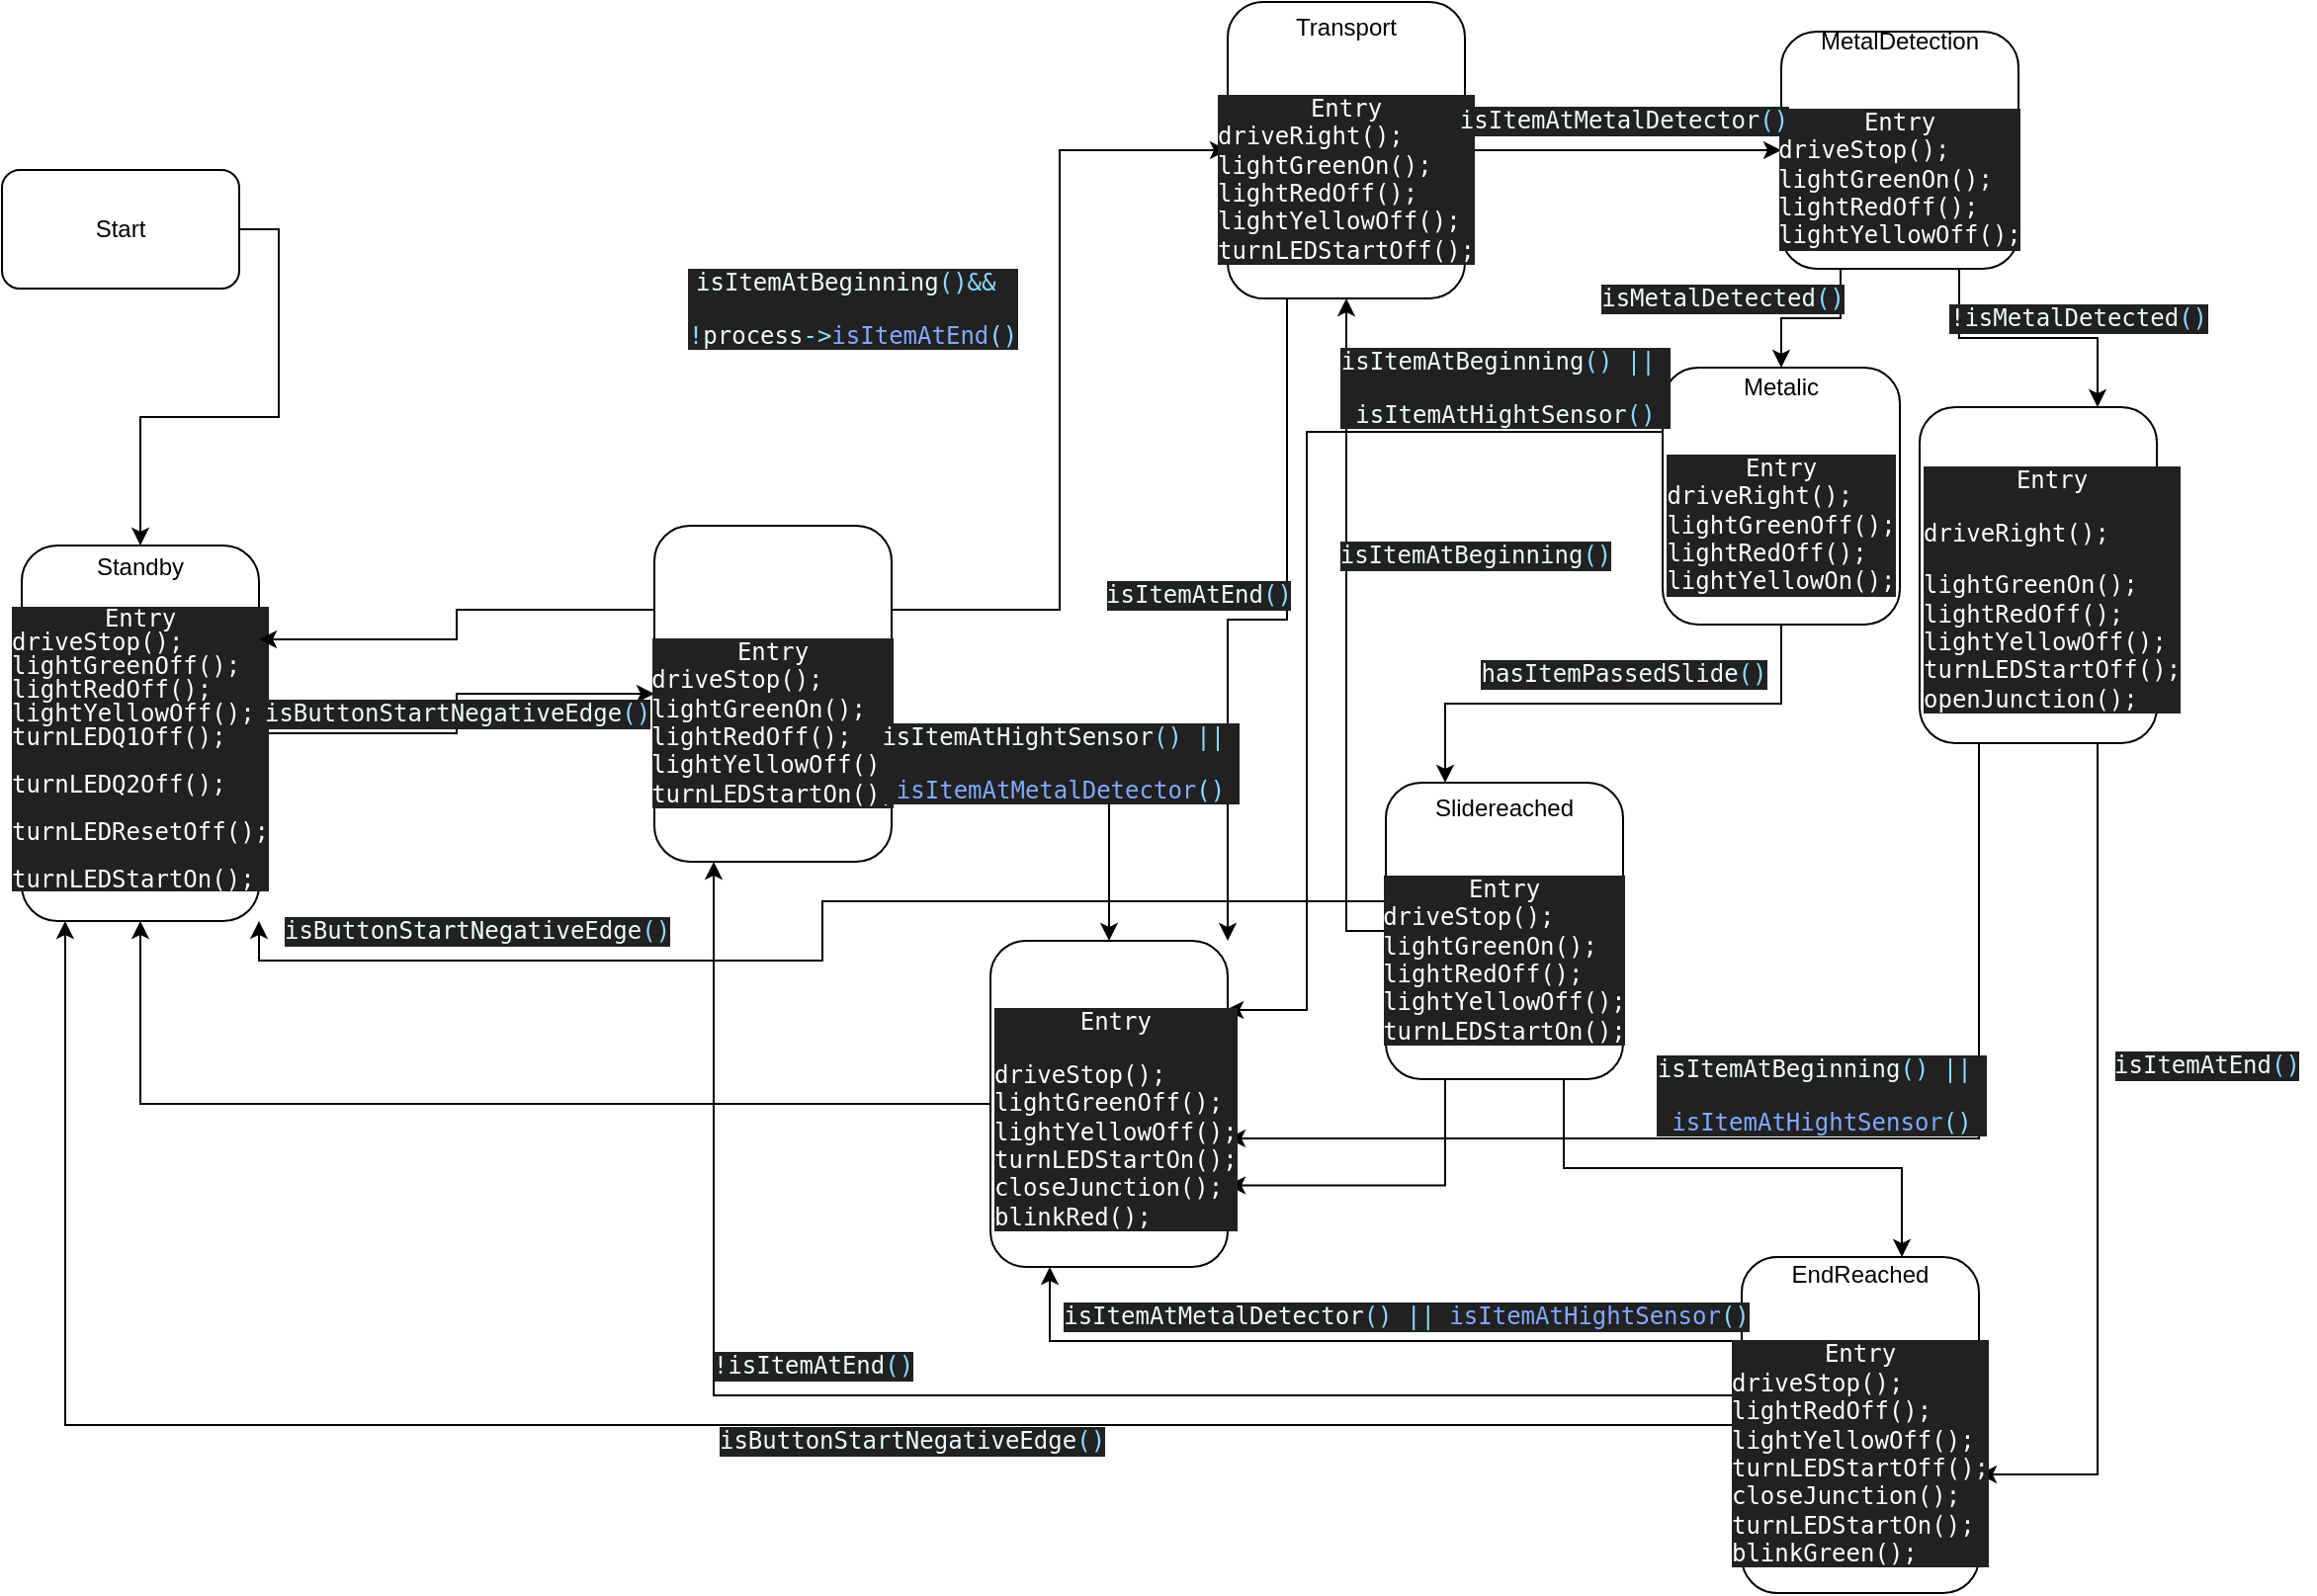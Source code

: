 <mxfile version="21.3.2" type="github">
  <diagram name="Page-1" id="2YBvvXClWsGukQMizWep">
    <mxGraphModel dx="2229" dy="1856" grid="1" gridSize="10" guides="1" tooltips="1" connect="1" arrows="1" fold="1" page="1" pageScale="1" pageWidth="850" pageHeight="1100" math="0" shadow="0">
      <root>
        <mxCell id="0" />
        <mxCell id="1" parent="0" />
        <mxCell id="AulaQyxspUyqoasIDafI-24" style="edgeStyle=orthogonalEdgeStyle;rounded=0;orthogonalLoop=1;jettySize=auto;html=1;exitX=1;exitY=0.5;exitDx=0;exitDy=0;" edge="1" parent="1" source="AulaQyxspUyqoasIDafI-11" target="AulaQyxspUyqoasIDafI-12">
          <mxGeometry relative="1" as="geometry" />
        </mxCell>
        <mxCell id="AulaQyxspUyqoasIDafI-11" value="Start" style="rounded=1;whiteSpace=wrap;html=1;" vertex="1" parent="1">
          <mxGeometry x="-180" y="60" width="120" height="60" as="geometry" />
        </mxCell>
        <mxCell id="AulaQyxspUyqoasIDafI-25" style="edgeStyle=orthogonalEdgeStyle;rounded=0;orthogonalLoop=1;jettySize=auto;html=1;exitX=1;exitY=0.5;exitDx=0;exitDy=0;" edge="1" parent="1" source="AulaQyxspUyqoasIDafI-12" target="AulaQyxspUyqoasIDafI-13">
          <mxGeometry relative="1" as="geometry" />
        </mxCell>
        <mxCell id="AulaQyxspUyqoasIDafI-12" value="Standby&lt;br&gt;&lt;div style=&quot;background-color: rgb(33, 33, 33); font-family: &amp;quot;JetBrains Mono&amp;quot;, monospace; font-size: 9pt; line-height: 100%;&quot;&gt;&lt;pre style=&quot;line-height: 100%;&quot;&gt;&lt;div style=&quot;line-height: 100%;&quot;&gt;&lt;span style=&quot;color: rgb(255, 255, 255); font-family: &amp;quot;JetBrains Mono&amp;quot;, monospace; font-size: 9pt; white-space: normal;&quot;&gt;Entry&lt;br&gt;&lt;/span&gt;&lt;/div&gt;&lt;div style=&quot;text-align: left; line-height: 100%;&quot;&gt;&lt;span style=&quot;color: rgb(255, 255, 255); font-family: &amp;quot;JetBrains Mono&amp;quot;, monospace; font-size: 9pt; white-space: normal;&quot;&gt;driveStop&lt;/span&gt;&lt;span style=&quot;color: rgb(255, 255, 255); font-family: &amp;quot;JetBrains Mono&amp;quot;, monospace; font-size: 9pt; white-space: normal;&quot;&gt;();&lt;/span&gt;&lt;/div&gt;&lt;font color=&quot;#ffffff&quot;&gt;&lt;div style=&quot;text-align: left; line-height: 100%;&quot;&gt;&lt;span style=&quot;font-family: &amp;quot;JetBrains Mono&amp;quot;, monospace; font-size: 9pt; white-space: normal;&quot;&gt;lightGreenOff&lt;/span&gt;&lt;span style=&quot;font-family: &amp;quot;JetBrains Mono&amp;quot;, monospace; font-size: 9pt; white-space: normal;&quot;&gt;();&lt;/span&gt;&lt;/div&gt;&lt;div style=&quot;text-align: left; line-height: 100%;&quot;&gt;&lt;span style=&quot;font-family: &amp;quot;JetBrains Mono&amp;quot;, monospace; font-size: 9pt; white-space: normal;&quot;&gt;lightRedOff&lt;/span&gt;&lt;span style=&quot;font-family: &amp;quot;JetBrains Mono&amp;quot;, monospace; font-size: 9pt; white-space: normal;&quot;&gt;();&lt;/span&gt;&lt;/div&gt;&lt;div style=&quot;text-align: left; line-height: 100%;&quot;&gt;&lt;span style=&quot;font-family: &amp;quot;JetBrains Mono&amp;quot;, monospace; font-size: 9pt; white-space: normal;&quot;&gt;lightYellowOff&lt;/span&gt;&lt;span style=&quot;font-family: &amp;quot;JetBrains Mono&amp;quot;, monospace; font-size: 9pt; white-space: normal;&quot;&gt;();&lt;/span&gt;&lt;/div&gt;&lt;div style=&quot;text-align: left; line-height: 100%;&quot;&gt;&lt;span style=&quot;font-family: &amp;quot;JetBrains Mono&amp;quot;, monospace; font-size: 9pt; white-space: normal;&quot;&gt;turnLEDQ1Off&lt;/span&gt;&lt;span style=&quot;font-family: &amp;quot;JetBrains Mono&amp;quot;, monospace; font-size: 9pt; white-space: normal;&quot;&gt;();&lt;/span&gt;&lt;/div&gt;&lt;/font&gt;&lt;/pre&gt;&lt;pre style=&quot;text-align: left; line-height: 100%;&quot;&gt;&lt;font color=&quot;#ffffff&quot;&gt;turnLEDQ2Off&lt;span style=&quot;font-size: 9pt; font-family: &amp;quot;JetBrains Mono&amp;quot;, monospace; white-space: normal;&quot;&gt;();&lt;/span&gt;&lt;/font&gt;&lt;/pre&gt;&lt;pre style=&quot;text-align: left; line-height: 100%;&quot;&gt;&lt;font color=&quot;#ffffff&quot;&gt;turnLEDResetOff&lt;span style=&quot;font-family: &amp;quot;JetBrains Mono&amp;quot;, monospace; font-size: 9pt; white-space: normal;&quot;&gt;();&lt;/span&gt;&lt;/font&gt;&lt;/pre&gt;&lt;pre style=&quot;text-align: left; line-height: 100%;&quot;&gt;&lt;font color=&quot;#ffffff&quot;&gt;turnLEDStartOn&lt;span style=&quot;font-family: &amp;quot;JetBrains Mono&amp;quot;, monospace; font-size: 9pt; white-space: normal;&quot;&gt;();&lt;/span&gt;&lt;/font&gt;&lt;/pre&gt;&lt;/div&gt;" style="rounded=1;whiteSpace=wrap;html=1;" vertex="1" parent="1">
          <mxGeometry x="-170" y="250" width="120" height="190" as="geometry" />
        </mxCell>
        <mxCell id="AulaQyxspUyqoasIDafI-43" style="edgeStyle=orthogonalEdgeStyle;rounded=0;orthogonalLoop=1;jettySize=auto;html=1;exitX=0;exitY=0.25;exitDx=0;exitDy=0;entryX=1;entryY=0.25;entryDx=0;entryDy=0;" edge="1" parent="1" source="AulaQyxspUyqoasIDafI-13" target="AulaQyxspUyqoasIDafI-12">
          <mxGeometry relative="1" as="geometry" />
        </mxCell>
        <mxCell id="AulaQyxspUyqoasIDafI-45" style="edgeStyle=orthogonalEdgeStyle;rounded=0;orthogonalLoop=1;jettySize=auto;html=1;exitX=1;exitY=0.75;exitDx=0;exitDy=0;entryX=0.5;entryY=0;entryDx=0;entryDy=0;" edge="1" parent="1" source="AulaQyxspUyqoasIDafI-13" target="AulaQyxspUyqoasIDafI-19">
          <mxGeometry relative="1" as="geometry" />
        </mxCell>
        <mxCell id="AulaQyxspUyqoasIDafI-47" style="edgeStyle=orthogonalEdgeStyle;rounded=0;orthogonalLoop=1;jettySize=auto;html=1;exitX=1;exitY=0.25;exitDx=0;exitDy=0;entryX=0;entryY=0.5;entryDx=0;entryDy=0;" edge="1" parent="1" source="AulaQyxspUyqoasIDafI-13" target="AulaQyxspUyqoasIDafI-14">
          <mxGeometry relative="1" as="geometry" />
        </mxCell>
        <mxCell id="AulaQyxspUyqoasIDafI-13" value="&lt;font color=&quot;#ffffff&quot;&gt;Ready&lt;br&gt;&lt;br&gt;&lt;/font&gt;&lt;div style=&quot;background-color: rgb(33, 33, 33); font-family: &amp;quot;JetBrains Mono&amp;quot;, monospace; font-size: 9pt;&quot;&gt;&lt;pre style=&quot;&quot;&gt;&lt;div style=&quot;&quot;&gt;&lt;span style=&quot;color: rgb(255, 255, 255); font-family: &amp;quot;JetBrains Mono&amp;quot;, monospace; font-size: 9pt; white-space: normal;&quot;&gt;Entry&lt;br&gt;&lt;/span&gt;&lt;/div&gt;&lt;div style=&quot;text-align: left;&quot;&gt;&lt;span style=&quot;color: rgb(255, 255, 255); font-family: &amp;quot;JetBrains Mono&amp;quot;, monospace; font-size: 9pt; white-space: normal;&quot;&gt;driveStop&lt;/span&gt;&lt;span style=&quot;color: rgb(255, 255, 255); font-family: &amp;quot;JetBrains Mono&amp;quot;, monospace; font-size: 9pt; white-space: normal;&quot;&gt;();&lt;/span&gt;&lt;/div&gt;&lt;font color=&quot;#ffffff&quot;&gt;&lt;div style=&quot;text-align: left;&quot;&gt;&lt;span style=&quot;font-family: &amp;quot;JetBrains Mono&amp;quot;, monospace; font-size: 9pt; white-space: normal;&quot;&gt;lightGreenOn&lt;/span&gt;&lt;span style=&quot;font-family: &amp;quot;JetBrains Mono&amp;quot;, monospace; font-size: 9pt; white-space: normal;&quot;&gt;();&lt;/span&gt;&lt;/div&gt;&lt;div style=&quot;text-align: left;&quot;&gt;&lt;span style=&quot;font-family: &amp;quot;JetBrains Mono&amp;quot;, monospace; font-size: 9pt; white-space: normal;&quot;&gt;lightRedOff&lt;/span&gt;&lt;span style=&quot;font-family: &amp;quot;JetBrains Mono&amp;quot;, monospace; font-size: 9pt; white-space: normal;&quot;&gt;();&lt;/span&gt;&lt;/div&gt;&lt;div style=&quot;text-align: left;&quot;&gt;&lt;span style=&quot;font-family: &amp;quot;JetBrains Mono&amp;quot;, monospace; font-size: 9pt; white-space: normal;&quot;&gt;lightYellowOff&lt;/span&gt;&lt;span style=&quot;font-family: &amp;quot;JetBrains Mono&amp;quot;, monospace; font-size: 9pt; white-space: normal;&quot;&gt;();&lt;/span&gt;&lt;/div&gt;&lt;div style=&quot;text-align: left;&quot;&gt;&lt;span style=&quot;font-family: &amp;quot;JetBrains Mono&amp;quot;, monospace; font-size: 9pt; white-space: normal;&quot;&gt;turnLEDStartOn&lt;/span&gt;&lt;span style=&quot;font-family: &amp;quot;JetBrains Mono&amp;quot;, monospace; font-size: 9pt; white-space: normal;&quot;&gt;();&lt;/span&gt;&lt;/div&gt;&lt;/font&gt;&lt;/pre&gt;&lt;/div&gt;" style="rounded=1;whiteSpace=wrap;html=1;" vertex="1" parent="1">
          <mxGeometry x="150" y="240" width="120" height="170" as="geometry" />
        </mxCell>
        <mxCell id="AulaQyxspUyqoasIDafI-27" style="edgeStyle=orthogonalEdgeStyle;rounded=0;orthogonalLoop=1;jettySize=auto;html=1;exitX=1;exitY=0.5;exitDx=0;exitDy=0;entryX=0;entryY=0.5;entryDx=0;entryDy=0;" edge="1" parent="1" source="AulaQyxspUyqoasIDafI-14" target="AulaQyxspUyqoasIDafI-15">
          <mxGeometry relative="1" as="geometry" />
        </mxCell>
        <mxCell id="AulaQyxspUyqoasIDafI-49" style="edgeStyle=orthogonalEdgeStyle;rounded=0;orthogonalLoop=1;jettySize=auto;html=1;exitX=0.25;exitY=1;exitDx=0;exitDy=0;entryX=1;entryY=0;entryDx=0;entryDy=0;" edge="1" parent="1" source="AulaQyxspUyqoasIDafI-14" target="AulaQyxspUyqoasIDafI-19">
          <mxGeometry relative="1" as="geometry" />
        </mxCell>
        <mxCell id="AulaQyxspUyqoasIDafI-14" value="Transport&lt;br&gt;&lt;br&gt;&lt;div style=&quot;background-color: rgb(33, 33, 33); font-family: &amp;quot;JetBrains Mono&amp;quot;, monospace; font-size: 9pt;&quot;&gt;&lt;pre style=&quot;&quot;&gt;&lt;div style=&quot;&quot;&gt;&lt;font color=&quot;#ffffff&quot;&gt;&lt;span style=&quot;font-family: &amp;quot;JetBrains Mono&amp;quot;, monospace; font-size: 9pt; white-space: normal;&quot;&gt;Entry&lt;br&gt;&lt;/span&gt;&lt;/font&gt;&lt;/div&gt;&lt;div style=&quot;text-align: left;&quot;&gt;&lt;font color=&quot;#ffffff&quot;&gt;&lt;span style=&quot;font-family: &amp;quot;JetBrains Mono&amp;quot;, monospace; font-size: 9pt; white-space: normal;&quot;&gt;driveRight&lt;/span&gt;&lt;span style=&quot;font-family: &amp;quot;JetBrains Mono&amp;quot;, monospace; font-size: 9pt; white-space: normal;&quot;&gt;();&lt;/span&gt;&lt;/font&gt;&lt;/div&gt;&lt;div style=&quot;text-align: left;&quot;&gt;&lt;font color=&quot;#ffffff&quot;&gt;&lt;span style=&quot;font-family: &amp;quot;JetBrains Mono&amp;quot;, monospace; font-size: 9pt; white-space: normal;&quot;&gt;lightGreenOn&lt;/span&gt;&lt;span style=&quot;font-family: &amp;quot;JetBrains Mono&amp;quot;, monospace; font-size: 9pt; white-space: normal;&quot;&gt;();&lt;/span&gt;&lt;/font&gt;&lt;/div&gt;&lt;div style=&quot;text-align: left;&quot;&gt;&lt;font color=&quot;#ffffff&quot;&gt;&lt;span style=&quot;font-family: &amp;quot;JetBrains Mono&amp;quot;, monospace; font-size: 9pt; white-space: normal;&quot;&gt;lightRedOff&lt;/span&gt;&lt;span style=&quot;font-family: &amp;quot;JetBrains Mono&amp;quot;, monospace; font-size: 9pt; white-space: normal;&quot;&gt;();&lt;/span&gt;&lt;/font&gt;&lt;/div&gt;&lt;div style=&quot;text-align: left;&quot;&gt;&lt;font color=&quot;#ffffff&quot;&gt;&lt;span style=&quot;font-family: &amp;quot;JetBrains Mono&amp;quot;, monospace; font-size: 9pt; white-space: normal;&quot;&gt;lightYellowOff&lt;/span&gt;&lt;span style=&quot;font-family: &amp;quot;JetBrains Mono&amp;quot;, monospace; font-size: 9pt; white-space: normal;&quot;&gt;();&lt;/span&gt;&lt;/font&gt;&lt;/div&gt;&lt;div style=&quot;text-align: left;&quot;&gt;&lt;font color=&quot;#ffffff&quot;&gt;&lt;span style=&quot;font-family: &amp;quot;JetBrains Mono&amp;quot;, monospace; font-size: 9pt; white-space: normal;&quot;&gt;turnLEDStartOff&lt;/span&gt;&lt;span style=&quot;font-family: &amp;quot;JetBrains Mono&amp;quot;, monospace; font-size: 9pt; white-space: normal;&quot;&gt;();&lt;/span&gt;&lt;/font&gt;&lt;/div&gt;&lt;/pre&gt;&lt;/div&gt;" style="rounded=1;whiteSpace=wrap;html=1;" vertex="1" parent="1">
          <mxGeometry x="440" y="-25" width="120" height="150" as="geometry" />
        </mxCell>
        <mxCell id="AulaQyxspUyqoasIDafI-28" style="edgeStyle=orthogonalEdgeStyle;rounded=0;orthogonalLoop=1;jettySize=auto;html=1;exitX=0.25;exitY=1;exitDx=0;exitDy=0;entryX=0.5;entryY=0;entryDx=0;entryDy=0;" edge="1" parent="1" source="AulaQyxspUyqoasIDafI-15" target="AulaQyxspUyqoasIDafI-17">
          <mxGeometry relative="1" as="geometry" />
        </mxCell>
        <mxCell id="AulaQyxspUyqoasIDafI-29" style="edgeStyle=orthogonalEdgeStyle;rounded=0;orthogonalLoop=1;jettySize=auto;html=1;exitX=0.75;exitY=1;exitDx=0;exitDy=0;entryX=0.75;entryY=0;entryDx=0;entryDy=0;" edge="1" parent="1" source="AulaQyxspUyqoasIDafI-15" target="AulaQyxspUyqoasIDafI-16">
          <mxGeometry relative="1" as="geometry" />
        </mxCell>
        <mxCell id="AulaQyxspUyqoasIDafI-15" value="MetalDetection&lt;br&gt;&lt;br&gt;&lt;div style=&quot;background-color: rgb(33, 33, 33); font-family: &amp;quot;JetBrains Mono&amp;quot;, monospace; font-size: 9pt;&quot;&gt;&lt;pre style=&quot;&quot;&gt;&lt;div style=&quot;&quot;&gt;&lt;span style=&quot;color: rgb(255, 255, 255); font-family: &amp;quot;JetBrains Mono&amp;quot;, monospace; font-size: 9pt; white-space: normal;&quot;&gt;Entry&lt;br&gt;&lt;div style=&quot;text-align: left;&quot;&gt;&lt;span style=&quot;font-size: 9pt;&quot;&gt;driveStop&lt;/span&gt;&lt;span style=&quot;font-size: 9pt;&quot;&gt;();&lt;/span&gt;&lt;/div&gt;&lt;/span&gt;&lt;/div&gt;&lt;font color=&quot;#ffffff&quot;&gt;&lt;div style=&quot;text-align: left;&quot;&gt;&lt;span style=&quot;font-family: &amp;quot;JetBrains Mono&amp;quot;, monospace; font-size: 9pt; white-space: normal;&quot;&gt;lightGreenOn&lt;/span&gt;&lt;span style=&quot;font-family: &amp;quot;JetBrains Mono&amp;quot;, monospace; font-size: 9pt; white-space: normal;&quot;&gt;();&lt;/span&gt;&lt;/div&gt;&lt;div style=&quot;text-align: left;&quot;&gt;&lt;span style=&quot;font-family: &amp;quot;JetBrains Mono&amp;quot;, monospace; font-size: 9pt; white-space: normal;&quot;&gt;lightRedOff&lt;/span&gt;&lt;span style=&quot;font-family: &amp;quot;JetBrains Mono&amp;quot;, monospace; font-size: 9pt; white-space: normal;&quot;&gt;();&lt;/span&gt;&lt;/div&gt;&lt;div style=&quot;text-align: left;&quot;&gt;&lt;span style=&quot;font-family: &amp;quot;JetBrains Mono&amp;quot;, monospace; font-size: 9pt; white-space: normal;&quot;&gt;lightYellowOff&lt;/span&gt;&lt;span style=&quot;font-family: &amp;quot;JetBrains Mono&amp;quot;, monospace; font-size: 9pt; white-space: normal;&quot;&gt;();&lt;/span&gt;&lt;/div&gt;&lt;/font&gt;&lt;/pre&gt;&lt;/div&gt;" style="rounded=1;whiteSpace=wrap;html=1;" vertex="1" parent="1">
          <mxGeometry x="720" y="-10" width="120" height="120" as="geometry" />
        </mxCell>
        <mxCell id="AulaQyxspUyqoasIDafI-54" style="edgeStyle=orthogonalEdgeStyle;rounded=0;orthogonalLoop=1;jettySize=auto;html=1;exitX=0.75;exitY=1;exitDx=0;exitDy=0;entryX=1;entryY=0.647;entryDx=0;entryDy=0;entryPerimeter=0;" edge="1" parent="1" source="AulaQyxspUyqoasIDafI-16" target="AulaQyxspUyqoasIDafI-20">
          <mxGeometry relative="1" as="geometry" />
        </mxCell>
        <mxCell id="AulaQyxspUyqoasIDafI-56" style="edgeStyle=orthogonalEdgeStyle;rounded=0;orthogonalLoop=1;jettySize=auto;html=1;exitX=0.25;exitY=1;exitDx=0;exitDy=0;entryX=1;entryY=0.606;entryDx=0;entryDy=0;entryPerimeter=0;" edge="1" parent="1" source="AulaQyxspUyqoasIDafI-16" target="AulaQyxspUyqoasIDafI-19">
          <mxGeometry relative="1" as="geometry" />
        </mxCell>
        <mxCell id="AulaQyxspUyqoasIDafI-16" value="&lt;div style=&quot;text-align: center;&quot;&gt;&lt;span style=&quot;color: rgb(255, 255, 255); background-color: initial;&quot;&gt;NonMetalic&lt;/span&gt;&lt;/div&gt;&lt;div style=&quot;background-color: rgb(33, 33, 33); font-family: &amp;quot;JetBrains Mono&amp;quot;, monospace; font-size: 9pt;&quot;&gt;&lt;pre style=&quot;text-align: center;&quot;&gt;&lt;span style=&quot;color: rgb(255, 255, 255); font-family: &amp;quot;JetBrains Mono&amp;quot;, monospace; font-size: 9pt; white-space: normal;&quot;&gt;Entry&lt;br&gt;&lt;/span&gt;&lt;/pre&gt;&lt;pre style=&quot;&quot;&gt;&lt;span style=&quot;color: rgb(255, 255, 255); font-family: &amp;quot;JetBrains Mono&amp;quot;, monospace; font-size: 9pt; white-space: normal;&quot;&gt;driveRight();&lt;/span&gt;&lt;br&gt;&lt;/pre&gt;&lt;pre style=&quot;&quot;&gt;&lt;font color=&quot;#ffffff&quot;&gt;lightGreenOn();&lt;br&gt;lightRedOff();&lt;br&gt;lightYellowOff();&lt;br&gt;turnLEDStartOff();&lt;br&gt;openJunction();&lt;/font&gt;&lt;/pre&gt;&lt;/div&gt;" style="rounded=1;whiteSpace=wrap;html=1;align=left;" vertex="1" parent="1">
          <mxGeometry x="790" y="180" width="120" height="170" as="geometry" />
        </mxCell>
        <mxCell id="AulaQyxspUyqoasIDafI-30" style="edgeStyle=orthogonalEdgeStyle;rounded=0;orthogonalLoop=1;jettySize=auto;html=1;exitX=0.5;exitY=1;exitDx=0;exitDy=0;entryX=0.25;entryY=0;entryDx=0;entryDy=0;" edge="1" parent="1" source="AulaQyxspUyqoasIDafI-17" target="AulaQyxspUyqoasIDafI-18">
          <mxGeometry relative="1" as="geometry" />
        </mxCell>
        <mxCell id="AulaQyxspUyqoasIDafI-65" style="edgeStyle=orthogonalEdgeStyle;rounded=0;orthogonalLoop=1;jettySize=auto;html=1;exitX=0;exitY=0.25;exitDx=0;exitDy=0;entryX=0.992;entryY=0.212;entryDx=0;entryDy=0;entryPerimeter=0;" edge="1" parent="1" source="AulaQyxspUyqoasIDafI-17" target="AulaQyxspUyqoasIDafI-19">
          <mxGeometry relative="1" as="geometry">
            <Array as="points">
              <mxPoint x="480" y="193" />
              <mxPoint x="480" y="485" />
            </Array>
          </mxGeometry>
        </mxCell>
        <mxCell id="AulaQyxspUyqoasIDafI-17" value="Metalic&lt;br&gt;&lt;br&gt;&lt;div style=&quot;background-color: rgb(33, 33, 33); font-family: &amp;quot;JetBrains Mono&amp;quot;, monospace; font-size: 9pt;&quot;&gt;&lt;pre style=&quot;&quot;&gt;&lt;div style=&quot;&quot;&gt;&lt;font color=&quot;#ffffff&quot;&gt;&lt;font style=&quot;font-family: &amp;quot;JetBrains Mono&amp;quot;, monospace; font-size: 9pt; white-space: normal;&quot;&gt;Entry&lt;br&gt;&lt;div style=&quot;text-align: left;&quot;&gt;&lt;font style=&quot;font-size: 9pt;&quot;&gt;driveRight&lt;/font&gt;&lt;span style=&quot;font-size: 9pt;&quot;&gt;();&lt;/span&gt;&lt;/div&gt;&lt;/font&gt;&lt;/font&gt;&lt;/div&gt;&lt;div style=&quot;text-align: left;&quot;&gt;&lt;font color=&quot;#ffffff&quot;&gt;&lt;font style=&quot;font-family: &amp;quot;JetBrains Mono&amp;quot;, monospace; font-size: 9pt; white-space: normal;&quot;&gt;l&lt;/font&gt;&lt;span style=&quot;font-family: &amp;quot;JetBrains Mono&amp;quot;, monospace; font-size: 9pt; white-space: normal;&quot;&gt;ightGreenOff&lt;/span&gt;&lt;span style=&quot;font-family: &amp;quot;JetBrains Mono&amp;quot;, monospace; font-size: 9pt; white-space: normal;&quot;&gt;();&lt;/span&gt;&lt;/font&gt;&lt;/div&gt;&lt;div style=&quot;text-align: left;&quot;&gt;&lt;font color=&quot;#ffffff&quot;&gt;&lt;span style=&quot;font-family: &amp;quot;JetBrains Mono&amp;quot;, monospace; font-size: 9pt; white-space: normal;&quot;&gt;lightRedOff&lt;/span&gt;&lt;span style=&quot;font-family: &amp;quot;JetBrains Mono&amp;quot;, monospace; font-size: 9pt; white-space: normal;&quot;&gt;();&lt;/span&gt;&lt;/font&gt;&lt;/div&gt;&lt;div style=&quot;text-align: left;&quot;&gt;&lt;font color=&quot;#ffffff&quot;&gt;&lt;span style=&quot;font-family: &amp;quot;JetBrains Mono&amp;quot;, monospace; font-size: 9pt; white-space: normal;&quot;&gt;lightYellowOn&lt;/span&gt;&lt;span style=&quot;font-family: &amp;quot;JetBrains Mono&amp;quot;, monospace; font-size: 9pt; white-space: normal;&quot;&gt;();&lt;/span&gt;&lt;/font&gt;&lt;/div&gt;&lt;/pre&gt;&lt;/div&gt;" style="rounded=1;whiteSpace=wrap;html=1;" vertex="1" parent="1">
          <mxGeometry x="660" y="160" width="120" height="130" as="geometry" />
        </mxCell>
        <mxCell id="AulaQyxspUyqoasIDafI-32" style="edgeStyle=orthogonalEdgeStyle;rounded=0;orthogonalLoop=1;jettySize=auto;html=1;exitX=0;exitY=0.5;exitDx=0;exitDy=0;entryX=0.5;entryY=1;entryDx=0;entryDy=0;" edge="1" parent="1" source="AulaQyxspUyqoasIDafI-18" target="AulaQyxspUyqoasIDafI-14">
          <mxGeometry relative="1" as="geometry" />
        </mxCell>
        <mxCell id="AulaQyxspUyqoasIDafI-35" style="edgeStyle=orthogonalEdgeStyle;rounded=0;orthogonalLoop=1;jettySize=auto;html=1;exitX=0.75;exitY=1;exitDx=0;exitDy=0;entryX=0.675;entryY=0;entryDx=0;entryDy=0;entryPerimeter=0;" edge="1" parent="1" source="AulaQyxspUyqoasIDafI-18" target="AulaQyxspUyqoasIDafI-20">
          <mxGeometry relative="1" as="geometry" />
        </mxCell>
        <mxCell id="AulaQyxspUyqoasIDafI-36" style="edgeStyle=orthogonalEdgeStyle;rounded=0;orthogonalLoop=1;jettySize=auto;html=1;exitX=0.25;exitY=1;exitDx=0;exitDy=0;entryX=1;entryY=0.75;entryDx=0;entryDy=0;" edge="1" parent="1" source="AulaQyxspUyqoasIDafI-18" target="AulaQyxspUyqoasIDafI-19">
          <mxGeometry relative="1" as="geometry" />
        </mxCell>
        <mxCell id="AulaQyxspUyqoasIDafI-67" style="edgeStyle=orthogonalEdgeStyle;rounded=0;orthogonalLoop=1;jettySize=auto;html=1;exitX=0;exitY=0.25;exitDx=0;exitDy=0;entryX=1;entryY=1;entryDx=0;entryDy=0;" edge="1" parent="1" source="AulaQyxspUyqoasIDafI-18" target="AulaQyxspUyqoasIDafI-12">
          <mxGeometry relative="1" as="geometry">
            <Array as="points">
              <mxPoint x="520" y="430" />
              <mxPoint x="235" y="430" />
              <mxPoint x="235" y="460" />
              <mxPoint x="-50" y="460" />
            </Array>
          </mxGeometry>
        </mxCell>
        <mxCell id="AulaQyxspUyqoasIDafI-18" value="Slidereached&lt;br&gt;&lt;br&gt;&lt;div style=&quot;background-color: rgb(33, 33, 33); font-family: &amp;quot;JetBrains Mono&amp;quot;, monospace; font-size: 9pt;&quot;&gt;&lt;pre style=&quot;&quot;&gt;&lt;div style=&quot;&quot;&gt;&lt;span style=&quot;color: rgb(255, 255, 255); font-family: &amp;quot;JetBrains Mono&amp;quot;, monospace; font-size: 9pt; white-space: normal;&quot;&gt;Entry&lt;br&gt;&lt;/span&gt;&lt;/div&gt;&lt;div style=&quot;text-align: left;&quot;&gt;&lt;span style=&quot;color: rgb(255, 255, 255); font-family: &amp;quot;JetBrains Mono&amp;quot;, monospace; font-size: 9pt; white-space: normal;&quot;&gt;driveStop&lt;/span&gt;&lt;span style=&quot;color: rgb(255, 255, 255); font-family: &amp;quot;JetBrains Mono&amp;quot;, monospace; font-size: 9pt; white-space: normal;&quot;&gt;();&lt;/span&gt;&lt;/div&gt;&lt;font color=&quot;#ffffff&quot;&gt;&lt;div style=&quot;text-align: left;&quot;&gt;&lt;span style=&quot;font-family: &amp;quot;JetBrains Mono&amp;quot;, monospace; font-size: 9pt; white-space: normal;&quot;&gt;lightGreenOn&lt;/span&gt;&lt;span style=&quot;font-family: &amp;quot;JetBrains Mono&amp;quot;, monospace; font-size: 9pt; white-space: normal;&quot;&gt;();&lt;/span&gt;&lt;/div&gt;&lt;div style=&quot;text-align: left;&quot;&gt;&lt;span style=&quot;font-family: &amp;quot;JetBrains Mono&amp;quot;, monospace; font-size: 9pt; white-space: normal;&quot;&gt;lightRedOff&lt;/span&gt;&lt;span style=&quot;font-family: &amp;quot;JetBrains Mono&amp;quot;, monospace; font-size: 9pt; white-space: normal;&quot;&gt;();&lt;/span&gt;&lt;/div&gt;&lt;div style=&quot;text-align: left;&quot;&gt;&lt;span style=&quot;font-family: &amp;quot;JetBrains Mono&amp;quot;, monospace; font-size: 9pt; white-space: normal;&quot;&gt;lightYellowOff&lt;/span&gt;&lt;span style=&quot;font-family: &amp;quot;JetBrains Mono&amp;quot;, monospace; font-size: 9pt; white-space: normal;&quot;&gt;();&lt;/span&gt;&lt;/div&gt;&lt;div style=&quot;text-align: left;&quot;&gt;&lt;span style=&quot;font-family: &amp;quot;JetBrains Mono&amp;quot;, monospace; font-size: 9pt; white-space: normal;&quot;&gt;turnLEDStartOn&lt;/span&gt;&lt;span style=&quot;font-family: &amp;quot;JetBrains Mono&amp;quot;, monospace; font-size: 9pt; white-space: normal;&quot;&gt;();&lt;/span&gt;&lt;/div&gt;&lt;/font&gt;&lt;/pre&gt;&lt;/div&gt;" style="rounded=1;whiteSpace=wrap;html=1;" vertex="1" parent="1">
          <mxGeometry x="520" y="370" width="120" height="150" as="geometry" />
        </mxCell>
        <mxCell id="AulaQyxspUyqoasIDafI-37" style="edgeStyle=orthogonalEdgeStyle;rounded=0;orthogonalLoop=1;jettySize=auto;html=1;exitX=0;exitY=0.5;exitDx=0;exitDy=0;entryX=0.5;entryY=1;entryDx=0;entryDy=0;" edge="1" parent="1" source="AulaQyxspUyqoasIDafI-19" target="AulaQyxspUyqoasIDafI-12">
          <mxGeometry relative="1" as="geometry" />
        </mxCell>
        <mxCell id="AulaQyxspUyqoasIDafI-19" value="&lt;div style=&quot;text-align: center;&quot;&gt;&lt;span style=&quot;color: rgb(255, 255, 255); background-color: initial;&quot;&gt;Error&lt;/span&gt;&lt;/div&gt;&lt;div style=&quot;background-color: rgb(33, 33, 33); font-family: &amp;quot;JetBrains Mono&amp;quot;, monospace; font-size: 9pt;&quot;&gt;&lt;pre style=&quot;text-align: center;&quot;&gt;&lt;font color=&quot;#ffffff&quot;&gt;Entry&lt;br&gt;&lt;/font&gt;&lt;/pre&gt;&lt;pre style=&quot;&quot;&gt;&lt;font color=&quot;#ffffff&quot;&gt;driveStop();&lt;br&gt;lightGreenOff();&lt;br&gt;lightYellowOff();&lt;br&gt;turnLEDStartOn();&lt;br&gt;closeJunction();&lt;br&gt;blinkRed();&lt;/font&gt;&lt;/pre&gt;&lt;/div&gt;" style="rounded=1;whiteSpace=wrap;html=1;align=left;" vertex="1" parent="1">
          <mxGeometry x="320" y="450" width="120" height="165" as="geometry" />
        </mxCell>
        <mxCell id="AulaQyxspUyqoasIDafI-38" style="edgeStyle=orthogonalEdgeStyle;rounded=0;orthogonalLoop=1;jettySize=auto;html=1;exitX=0;exitY=0.5;exitDx=0;exitDy=0;entryX=0.183;entryY=1;entryDx=0;entryDy=0;entryPerimeter=0;" edge="1" parent="1" source="AulaQyxspUyqoasIDafI-20" target="AulaQyxspUyqoasIDafI-12">
          <mxGeometry relative="1" as="geometry" />
        </mxCell>
        <mxCell id="AulaQyxspUyqoasIDafI-60" style="edgeStyle=orthogonalEdgeStyle;rounded=0;orthogonalLoop=1;jettySize=auto;html=1;exitX=0;exitY=0.25;exitDx=0;exitDy=0;entryX=0.25;entryY=1;entryDx=0;entryDy=0;" edge="1" parent="1" source="AulaQyxspUyqoasIDafI-20" target="AulaQyxspUyqoasIDafI-13">
          <mxGeometry relative="1" as="geometry">
            <Array as="points">
              <mxPoint x="700" y="680" />
              <mxPoint x="180" y="680" />
            </Array>
          </mxGeometry>
        </mxCell>
        <mxCell id="AulaQyxspUyqoasIDafI-62" style="edgeStyle=orthogonalEdgeStyle;rounded=0;orthogonalLoop=1;jettySize=auto;html=1;exitX=0;exitY=0.25;exitDx=0;exitDy=0;entryX=0.25;entryY=1;entryDx=0;entryDy=0;" edge="1" parent="1" source="AulaQyxspUyqoasIDafI-20" target="AulaQyxspUyqoasIDafI-19">
          <mxGeometry relative="1" as="geometry" />
        </mxCell>
        <mxCell id="AulaQyxspUyqoasIDafI-20" value="EndReached&lt;br&gt;&lt;br&gt;&lt;div style=&quot;background-color: rgb(33, 33, 33); font-family: &amp;quot;JetBrains Mono&amp;quot;, monospace; font-size: 9pt;&quot;&gt;&lt;pre style=&quot;&quot;&gt;&lt;div style=&quot;&quot;&gt;&lt;span style=&quot;color: rgb(255, 255, 255); font-family: &amp;quot;JetBrains Mono&amp;quot;, monospace; font-size: 9pt; white-space: normal;&quot;&gt;Entry&lt;/span&gt;&lt;/div&gt;&lt;div style=&quot;text-align: left;&quot;&gt;&lt;span style=&quot;color: rgb(255, 255, 255); font-family: &amp;quot;JetBrains Mono&amp;quot;, monospace; font-size: 9pt; white-space: normal;&quot;&gt;driveStop&lt;/span&gt;&lt;span style=&quot;color: rgb(255, 255, 255); font-family: &amp;quot;JetBrains Mono&amp;quot;, monospace; font-size: 9pt; white-space: normal;&quot;&gt;();&lt;/span&gt;&lt;/div&gt;&lt;font color=&quot;#ffffff&quot;&gt;&lt;div style=&quot;text-align: left;&quot;&gt;&lt;span style=&quot;font-family: &amp;quot;JetBrains Mono&amp;quot;, monospace; font-size: 9pt; white-space: normal;&quot;&gt;lightRedOff&lt;/span&gt;&lt;span style=&quot;font-family: &amp;quot;JetBrains Mono&amp;quot;, monospace; font-size: 9pt; white-space: normal;&quot;&gt;();&lt;/span&gt;&lt;/div&gt;&lt;div style=&quot;text-align: left;&quot;&gt;&lt;span style=&quot;font-family: &amp;quot;JetBrains Mono&amp;quot;, monospace; font-size: 9pt; white-space: normal;&quot;&gt;lightYellowOff&lt;/span&gt;&lt;span style=&quot;font-family: &amp;quot;JetBrains Mono&amp;quot;, monospace; font-size: 9pt; white-space: normal;&quot;&gt;();&lt;/span&gt;&lt;/div&gt;&lt;div style=&quot;text-align: left;&quot;&gt;&lt;span style=&quot;font-family: &amp;quot;JetBrains Mono&amp;quot;, monospace; font-size: 9pt; white-space: normal;&quot;&gt;turnLEDStartOff&lt;/span&gt;&lt;span style=&quot;font-family: &amp;quot;JetBrains Mono&amp;quot;, monospace; font-size: 9pt; white-space: normal;&quot;&gt;();&lt;/span&gt;&lt;/div&gt;&lt;div style=&quot;text-align: left;&quot;&gt;&lt;span style=&quot;font-family: &amp;quot;JetBrains Mono&amp;quot;, monospace; font-size: 9pt; white-space: normal;&quot;&gt;closeJunction&lt;/span&gt;&lt;span style=&quot;font-family: &amp;quot;JetBrains Mono&amp;quot;, monospace; font-size: 9pt; white-space: normal;&quot;&gt;();&lt;/span&gt;&lt;/div&gt;&lt;div style=&quot;text-align: left;&quot;&gt;&lt;span style=&quot;font-family: &amp;quot;JetBrains Mono&amp;quot;, monospace; font-size: 9pt; white-space: normal;&quot;&gt;turnLEDStartOn&lt;/span&gt;&lt;span style=&quot;font-family: &amp;quot;JetBrains Mono&amp;quot;, monospace; font-size: 9pt; white-space: normal;&quot;&gt;();&lt;/span&gt;&lt;/div&gt;&lt;div style=&quot;text-align: left;&quot;&gt;&lt;span style=&quot;font-family: &amp;quot;JetBrains Mono&amp;quot;, monospace; font-size: 9pt; white-space: normal;&quot;&gt;blinkGreen&lt;/span&gt;&lt;span style=&quot;font-family: &amp;quot;JetBrains Mono&amp;quot;, monospace; font-size: 9pt; white-space: normal;&quot;&gt;();&lt;/span&gt;&lt;/div&gt;&lt;/font&gt;&lt;/pre&gt;&lt;/div&gt;" style="rounded=1;whiteSpace=wrap;html=1;" vertex="1" parent="1">
          <mxGeometry x="700" y="610" width="120" height="170" as="geometry" />
        </mxCell>
        <mxCell id="AulaQyxspUyqoasIDafI-42" value="&lt;div style=&quot;background-color:#212121;color:#eeffff;font-family:&#39;JetBrains Mono&#39;,monospace;font-size:9.0pt;&quot;&gt;&lt;pre&gt;isButtonStartNegativeEdge&lt;span style=&quot;color:#89ddff;&quot;&gt;()&lt;/span&gt;&lt;/pre&gt;&lt;/div&gt;" style="text;html=1;align=center;verticalAlign=middle;resizable=0;points=[];autosize=1;strokeColor=none;fillColor=none;" vertex="1" parent="1">
          <mxGeometry x="-50" y="310" width="200" height="50" as="geometry" />
        </mxCell>
        <mxCell id="AulaQyxspUyqoasIDafI-44" value="&lt;div style=&quot;background-color:#212121;color:#eeffff;font-family:&#39;JetBrains Mono&#39;,monospace;font-size:9.0pt;&quot;&gt;&lt;pre&gt;isItemAtBeginning&lt;span style=&quot;color:#89ddff;&quot;&gt;()&amp;amp;&amp;amp; &lt;/span&gt;&lt;/pre&gt;&lt;pre&gt;&lt;span style=&quot;color:#89ddff;&quot;&gt;!&lt;/span&gt;process&lt;span style=&quot;color:#89ddff;&quot;&gt;-&amp;gt;&lt;/span&gt;&lt;span style=&quot;color:#82aaff;&quot;&gt;isItemAtEnd&lt;/span&gt;&lt;span style=&quot;color:#89ddff;&quot;&gt;()&lt;/span&gt;&lt;/pre&gt;&lt;/div&gt;" style="text;html=1;align=center;verticalAlign=middle;resizable=0;points=[];autosize=1;strokeColor=none;fillColor=none;" vertex="1" parent="1">
          <mxGeometry x="160" y="90" width="180" height="80" as="geometry" />
        </mxCell>
        <mxCell id="AulaQyxspUyqoasIDafI-46" value="&lt;div style=&quot;background-color:#212121;color:#eeffff;font-family:&#39;JetBrains Mono&#39;,monospace;font-size:9.0pt;&quot;&gt;&lt;pre&gt;isItemAtHightSensor&lt;span style=&quot;color:#89ddff;&quot;&gt;() || &lt;/span&gt;&lt;/pre&gt;&lt;pre&gt;&lt;span style=&quot;color:#82aaff;&quot;&gt;isItemAtMetalDetector&lt;/span&gt;&lt;span style=&quot;color:#89ddff;&quot;&gt;()&lt;/span&gt;&lt;/pre&gt;&lt;/div&gt;" style="text;html=1;align=center;verticalAlign=middle;resizable=0;points=[];autosize=1;strokeColor=none;fillColor=none;" vertex="1" parent="1">
          <mxGeometry x="260" y="320" width="190" height="80" as="geometry" />
        </mxCell>
        <mxCell id="AulaQyxspUyqoasIDafI-48" value="&lt;div style=&quot;background-color:#212121;color:#eeffff;font-family:&#39;JetBrains Mono&#39;,monospace;font-size:9.0pt;&quot;&gt;&lt;pre&gt;isItemAtMetalDetector&lt;span style=&quot;color:#89ddff;&quot;&gt;()&lt;/span&gt;&lt;/pre&gt;&lt;/div&gt;" style="text;html=1;align=center;verticalAlign=middle;resizable=0;points=[];autosize=1;strokeColor=none;fillColor=none;" vertex="1" parent="1">
          <mxGeometry x="550" y="10" width="180" height="50" as="geometry" />
        </mxCell>
        <mxCell id="AulaQyxspUyqoasIDafI-50" value="&lt;div style=&quot;background-color:#212121;color:#eeffff;font-family:&#39;JetBrains Mono&#39;,monospace;font-size:9.0pt;&quot;&gt;&lt;pre&gt;isItemAtEnd&lt;span style=&quot;color:#89ddff;&quot;&gt;()&lt;/span&gt;&lt;/pre&gt;&lt;/div&gt;" style="text;html=1;align=center;verticalAlign=middle;resizable=0;points=[];autosize=1;strokeColor=none;fillColor=none;" vertex="1" parent="1">
          <mxGeometry x="370" y="250" width="110" height="50" as="geometry" />
        </mxCell>
        <mxCell id="AulaQyxspUyqoasIDafI-52" value="&lt;div style=&quot;background-color:#212121;color:#eeffff;font-family:&#39;JetBrains Mono&#39;,monospace;font-size:9.0pt;&quot;&gt;&lt;pre&gt;isMetalDetected&lt;span style=&quot;color:#89ddff;&quot;&gt;()&lt;/span&gt;&lt;/pre&gt;&lt;/div&gt;" style="text;html=1;align=center;verticalAlign=middle;resizable=0;points=[];autosize=1;strokeColor=none;fillColor=none;" vertex="1" parent="1">
          <mxGeometry x="620" y="100" width="140" height="50" as="geometry" />
        </mxCell>
        <mxCell id="AulaQyxspUyqoasIDafI-53" value="&lt;div style=&quot;background-color:#212121;color:#eeffff;font-family:&#39;JetBrains Mono&#39;,monospace;font-size:9.0pt;&quot;&gt;&lt;pre&gt;!isMetalDetected&lt;span style=&quot;color:#89ddff;&quot;&gt;()&lt;/span&gt;&lt;/pre&gt;&lt;/div&gt;" style="text;html=1;align=center;verticalAlign=middle;resizable=0;points=[];autosize=1;strokeColor=none;fillColor=none;" vertex="1" parent="1">
          <mxGeometry x="800" y="110" width="140" height="50" as="geometry" />
        </mxCell>
        <mxCell id="AulaQyxspUyqoasIDafI-55" value="&lt;div style=&quot;background-color:#212121;color:#eeffff;font-family:&#39;JetBrains Mono&#39;,monospace;font-size:9.0pt;&quot;&gt;&lt;pre&gt;isItemAtEnd&lt;span style=&quot;color:#89ddff;&quot;&gt;()&lt;/span&gt;&lt;/pre&gt;&lt;/div&gt;" style="text;html=1;align=center;verticalAlign=middle;resizable=0;points=[];autosize=1;strokeColor=none;fillColor=none;" vertex="1" parent="1">
          <mxGeometry x="880" y="488" width="110" height="50" as="geometry" />
        </mxCell>
        <mxCell id="AulaQyxspUyqoasIDafI-58" value="&lt;div style=&quot;background-color:#212121;color:#eeffff;font-family:&#39;JetBrains Mono&#39;,monospace;font-size:9.0pt;&quot;&gt;&lt;pre&gt;isItemAtBeginning&lt;span style=&quot;color:#89ddff;&quot;&gt;() || &lt;/span&gt;&lt;/pre&gt;&lt;pre&gt;&lt;span style=&quot;color:#82aaff;&quot;&gt;isItemAtHightSensor&lt;/span&gt;&lt;span style=&quot;color:#89ddff;&quot;&gt;()&lt;/span&gt;&lt;/pre&gt;&lt;/div&gt;" style="text;html=1;align=center;verticalAlign=middle;resizable=0;points=[];autosize=1;strokeColor=none;fillColor=none;" vertex="1" parent="1">
          <mxGeometry x="650" y="488" width="180" height="80" as="geometry" />
        </mxCell>
        <mxCell id="AulaQyxspUyqoasIDafI-59" value="&lt;div style=&quot;background-color:#212121;color:#eeffff;font-family:&#39;JetBrains Mono&#39;,monospace;font-size:9.0pt;&quot;&gt;&lt;pre&gt;isButtonStartNegativeEdge&lt;span style=&quot;color:#89ddff;&quot;&gt;()&lt;/span&gt;&lt;/pre&gt;&lt;/div&gt;" style="text;html=1;align=center;verticalAlign=middle;resizable=0;points=[];autosize=1;strokeColor=none;fillColor=none;" vertex="1" parent="1">
          <mxGeometry x="180" y="678" width="200" height="50" as="geometry" />
        </mxCell>
        <mxCell id="AulaQyxspUyqoasIDafI-61" value="&lt;div style=&quot;background-color:#212121;color:#eeffff;font-family:&#39;JetBrains Mono&#39;,monospace;font-size:9.0pt;&quot;&gt;&lt;pre&gt;!isItemAtEnd&lt;span style=&quot;color:#89ddff;&quot;&gt;()&lt;/span&gt;&lt;/pre&gt;&lt;/div&gt;" style="text;html=1;align=center;verticalAlign=middle;resizable=0;points=[];autosize=1;strokeColor=none;fillColor=none;" vertex="1" parent="1">
          <mxGeometry x="170" y="640" width="120" height="50" as="geometry" />
        </mxCell>
        <mxCell id="AulaQyxspUyqoasIDafI-63" value="&lt;div style=&quot;background-color:#212121;color:#eeffff;font-family:&#39;JetBrains Mono&#39;,monospace;font-size:9.0pt;&quot;&gt;&lt;pre&gt;isItemAtMetalDetector&lt;span style=&quot;color:#89ddff;&quot;&gt;() || &lt;/span&gt;&lt;span style=&quot;color:#82aaff;&quot;&gt;isItemAtHightSensor&lt;/span&gt;&lt;span style=&quot;color:#89ddff;&quot;&gt;()&lt;/span&gt;&lt;/pre&gt;&lt;/div&gt;" style="text;html=1;align=center;verticalAlign=middle;resizable=0;points=[];autosize=1;strokeColor=none;fillColor=none;" vertex="1" parent="1">
          <mxGeometry x="360" y="615" width="340" height="50" as="geometry" />
        </mxCell>
        <mxCell id="AulaQyxspUyqoasIDafI-64" value="&lt;div style=&quot;background-color:#212121;color:#eeffff;font-family:&#39;JetBrains Mono&#39;,monospace;font-size:9.0pt;&quot;&gt;&lt;pre&gt;hasItemPassedSlide&lt;span style=&quot;color:#89ddff;&quot;&gt;()&lt;/span&gt;&lt;/pre&gt;&lt;/div&gt;" style="text;html=1;align=center;verticalAlign=middle;resizable=0;points=[];autosize=1;strokeColor=none;fillColor=none;" vertex="1" parent="1">
          <mxGeometry x="560" y="290" width="160" height="50" as="geometry" />
        </mxCell>
        <mxCell id="AulaQyxspUyqoasIDafI-66" value="&lt;div style=&quot;background-color:#212121;color:#eeffff;font-family:&#39;JetBrains Mono&#39;,monospace;font-size:9.0pt;&quot;&gt;&lt;pre&gt;isItemAtBeginning&lt;span style=&quot;color:#89ddff;&quot;&gt;() || &lt;/span&gt;&lt;/pre&gt;&lt;pre&gt;isItemAtHightSensor&lt;span style=&quot;font-family: &amp;quot;JetBrains Mono&amp;quot;, monospace; font-size: 9pt; white-space: nowrap; color: rgb(137, 221, 255);&quot;&gt;()&lt;/span&gt;&lt;/pre&gt;&lt;/div&gt;" style="text;html=1;align=center;verticalAlign=middle;resizable=0;points=[];autosize=1;strokeColor=none;fillColor=none;" vertex="1" parent="1">
          <mxGeometry x="490" y="130" width="180" height="80" as="geometry" />
        </mxCell>
        <mxCell id="AulaQyxspUyqoasIDafI-68" value="&lt;div style=&quot;background-color:#212121;color:#eeffff;font-family:&#39;JetBrains Mono&#39;,monospace;font-size:9.0pt;&quot;&gt;&lt;pre&gt;isButtonStartNegativeEdge&lt;span style=&quot;color:#89ddff;&quot;&gt;()&lt;/span&gt;&lt;/pre&gt;&lt;/div&gt;" style="text;html=1;align=center;verticalAlign=middle;resizable=0;points=[];autosize=1;strokeColor=none;fillColor=none;" vertex="1" parent="1">
          <mxGeometry x="-40" y="420" width="200" height="50" as="geometry" />
        </mxCell>
        <mxCell id="AulaQyxspUyqoasIDafI-69" value="&lt;div style=&quot;background-color:#212121;color:#eeffff;font-family:&#39;JetBrains Mono&#39;,monospace;font-size:9.0pt;&quot;&gt;&lt;pre&gt;isItemAtBeginning&lt;span style=&quot;color:#89ddff;&quot;&gt;()&lt;/span&gt;&lt;/pre&gt;&lt;/div&gt;" style="text;html=1;align=center;verticalAlign=middle;resizable=0;points=[];autosize=1;strokeColor=none;fillColor=none;" vertex="1" parent="1">
          <mxGeometry x="490" y="230" width="150" height="50" as="geometry" />
        </mxCell>
      </root>
    </mxGraphModel>
  </diagram>
</mxfile>
